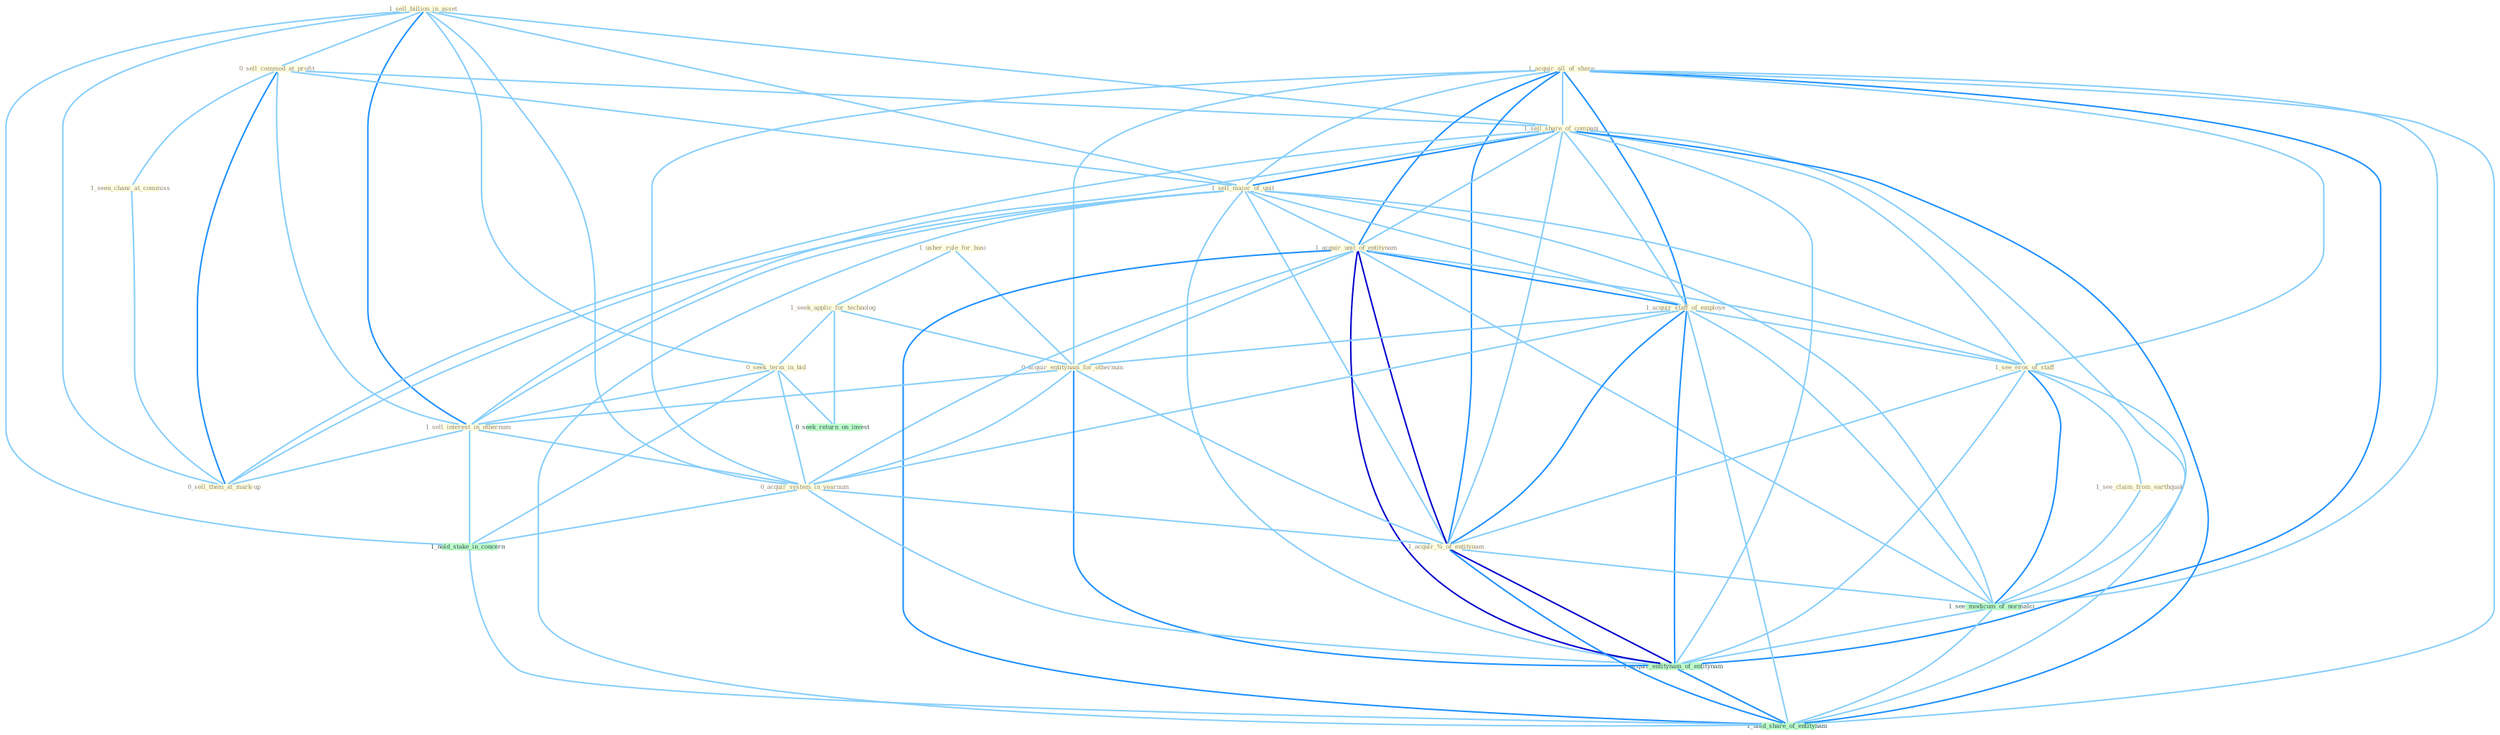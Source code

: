 Graph G{ 
    node
    [shape=polygon,style=filled,width=.5,height=.06,color="#BDFCC9",fixedsize=true,fontsize=4,
    fontcolor="#2f4f4f"];
    {node
    [color="#ffffe0", fontcolor="#8b7d6b"] "1_sell_billion_in_asset " "0_sell_commod_at_profit " "1_acquir_all_of_share " "1_sell_share_of_compani " "1_usher_rule_for_busi " "1_seek_applic_for_technolog " "1_sell_major_of_unit " "1_acquir_unit_of_entitynam " "1_acquir_staff_of_employe " "0_acquir_entitynam_for_othernum " "0_seek_term_in_bid " "1_seen_chanc_at_commiss " "1_see_eros_of_staff " "1_see_claim_from_earthquak " "1_sell_interest_in_othernum " "0_acquir_system_in_yearnum " "0_sell_them_at_mark-up " "1_acquir_%_of_entitynam "}
{node [color="#fff0f5", fontcolor="#b22222"]}
edge [color="#B0E2FF"];

	"1_sell_billion_in_asset " -- "0_sell_commod_at_profit " [w="1", color="#87cefa" ];
	"1_sell_billion_in_asset " -- "1_sell_share_of_compani " [w="1", color="#87cefa" ];
	"1_sell_billion_in_asset " -- "1_sell_major_of_unit " [w="1", color="#87cefa" ];
	"1_sell_billion_in_asset " -- "0_seek_term_in_bid " [w="1", color="#87cefa" ];
	"1_sell_billion_in_asset " -- "1_sell_interest_in_othernum " [w="2", color="#1e90ff" , len=0.8];
	"1_sell_billion_in_asset " -- "0_acquir_system_in_yearnum " [w="1", color="#87cefa" ];
	"1_sell_billion_in_asset " -- "0_sell_them_at_mark-up " [w="1", color="#87cefa" ];
	"1_sell_billion_in_asset " -- "1_hold_stake_in_concern " [w="1", color="#87cefa" ];
	"0_sell_commod_at_profit " -- "1_sell_share_of_compani " [w="1", color="#87cefa" ];
	"0_sell_commod_at_profit " -- "1_sell_major_of_unit " [w="1", color="#87cefa" ];
	"0_sell_commod_at_profit " -- "1_seen_chanc_at_commiss " [w="1", color="#87cefa" ];
	"0_sell_commod_at_profit " -- "1_sell_interest_in_othernum " [w="1", color="#87cefa" ];
	"0_sell_commod_at_profit " -- "0_sell_them_at_mark-up " [w="2", color="#1e90ff" , len=0.8];
	"1_acquir_all_of_share " -- "1_sell_share_of_compani " [w="1", color="#87cefa" ];
	"1_acquir_all_of_share " -- "1_sell_major_of_unit " [w="1", color="#87cefa" ];
	"1_acquir_all_of_share " -- "1_acquir_unit_of_entitynam " [w="2", color="#1e90ff" , len=0.8];
	"1_acquir_all_of_share " -- "1_acquir_staff_of_employe " [w="2", color="#1e90ff" , len=0.8];
	"1_acquir_all_of_share " -- "0_acquir_entitynam_for_othernum " [w="1", color="#87cefa" ];
	"1_acquir_all_of_share " -- "1_see_eros_of_staff " [w="1", color="#87cefa" ];
	"1_acquir_all_of_share " -- "0_acquir_system_in_yearnum " [w="1", color="#87cefa" ];
	"1_acquir_all_of_share " -- "1_acquir_%_of_entitynam " [w="2", color="#1e90ff" , len=0.8];
	"1_acquir_all_of_share " -- "1_see_modicum_of_normalci " [w="1", color="#87cefa" ];
	"1_acquir_all_of_share " -- "1_acquir_entitynam_of_entitynam " [w="2", color="#1e90ff" , len=0.8];
	"1_acquir_all_of_share " -- "1_hold_share_of_entitynam " [w="1", color="#87cefa" ];
	"1_sell_share_of_compani " -- "1_sell_major_of_unit " [w="2", color="#1e90ff" , len=0.8];
	"1_sell_share_of_compani " -- "1_acquir_unit_of_entitynam " [w="1", color="#87cefa" ];
	"1_sell_share_of_compani " -- "1_acquir_staff_of_employe " [w="1", color="#87cefa" ];
	"1_sell_share_of_compani " -- "1_see_eros_of_staff " [w="1", color="#87cefa" ];
	"1_sell_share_of_compani " -- "1_sell_interest_in_othernum " [w="1", color="#87cefa" ];
	"1_sell_share_of_compani " -- "0_sell_them_at_mark-up " [w="1", color="#87cefa" ];
	"1_sell_share_of_compani " -- "1_acquir_%_of_entitynam " [w="1", color="#87cefa" ];
	"1_sell_share_of_compani " -- "1_see_modicum_of_normalci " [w="1", color="#87cefa" ];
	"1_sell_share_of_compani " -- "1_acquir_entitynam_of_entitynam " [w="1", color="#87cefa" ];
	"1_sell_share_of_compani " -- "1_hold_share_of_entitynam " [w="2", color="#1e90ff" , len=0.8];
	"1_usher_rule_for_busi " -- "1_seek_applic_for_technolog " [w="1", color="#87cefa" ];
	"1_usher_rule_for_busi " -- "0_acquir_entitynam_for_othernum " [w="1", color="#87cefa" ];
	"1_seek_applic_for_technolog " -- "0_acquir_entitynam_for_othernum " [w="1", color="#87cefa" ];
	"1_seek_applic_for_technolog " -- "0_seek_term_in_bid " [w="1", color="#87cefa" ];
	"1_seek_applic_for_technolog " -- "0_seek_return_on_invest " [w="1", color="#87cefa" ];
	"1_sell_major_of_unit " -- "1_acquir_unit_of_entitynam " [w="1", color="#87cefa" ];
	"1_sell_major_of_unit " -- "1_acquir_staff_of_employe " [w="1", color="#87cefa" ];
	"1_sell_major_of_unit " -- "1_see_eros_of_staff " [w="1", color="#87cefa" ];
	"1_sell_major_of_unit " -- "1_sell_interest_in_othernum " [w="1", color="#87cefa" ];
	"1_sell_major_of_unit " -- "0_sell_them_at_mark-up " [w="1", color="#87cefa" ];
	"1_sell_major_of_unit " -- "1_acquir_%_of_entitynam " [w="1", color="#87cefa" ];
	"1_sell_major_of_unit " -- "1_see_modicum_of_normalci " [w="1", color="#87cefa" ];
	"1_sell_major_of_unit " -- "1_acquir_entitynam_of_entitynam " [w="1", color="#87cefa" ];
	"1_sell_major_of_unit " -- "1_hold_share_of_entitynam " [w="1", color="#87cefa" ];
	"1_acquir_unit_of_entitynam " -- "1_acquir_staff_of_employe " [w="2", color="#1e90ff" , len=0.8];
	"1_acquir_unit_of_entitynam " -- "0_acquir_entitynam_for_othernum " [w="1", color="#87cefa" ];
	"1_acquir_unit_of_entitynam " -- "1_see_eros_of_staff " [w="1", color="#87cefa" ];
	"1_acquir_unit_of_entitynam " -- "0_acquir_system_in_yearnum " [w="1", color="#87cefa" ];
	"1_acquir_unit_of_entitynam " -- "1_acquir_%_of_entitynam " [w="3", color="#0000cd" , len=0.6];
	"1_acquir_unit_of_entitynam " -- "1_see_modicum_of_normalci " [w="1", color="#87cefa" ];
	"1_acquir_unit_of_entitynam " -- "1_acquir_entitynam_of_entitynam " [w="3", color="#0000cd" , len=0.6];
	"1_acquir_unit_of_entitynam " -- "1_hold_share_of_entitynam " [w="2", color="#1e90ff" , len=0.8];
	"1_acquir_staff_of_employe " -- "0_acquir_entitynam_for_othernum " [w="1", color="#87cefa" ];
	"1_acquir_staff_of_employe " -- "1_see_eros_of_staff " [w="1", color="#87cefa" ];
	"1_acquir_staff_of_employe " -- "0_acquir_system_in_yearnum " [w="1", color="#87cefa" ];
	"1_acquir_staff_of_employe " -- "1_acquir_%_of_entitynam " [w="2", color="#1e90ff" , len=0.8];
	"1_acquir_staff_of_employe " -- "1_see_modicum_of_normalci " [w="1", color="#87cefa" ];
	"1_acquir_staff_of_employe " -- "1_acquir_entitynam_of_entitynam " [w="2", color="#1e90ff" , len=0.8];
	"1_acquir_staff_of_employe " -- "1_hold_share_of_entitynam " [w="1", color="#87cefa" ];
	"0_acquir_entitynam_for_othernum " -- "1_sell_interest_in_othernum " [w="1", color="#87cefa" ];
	"0_acquir_entitynam_for_othernum " -- "0_acquir_system_in_yearnum " [w="1", color="#87cefa" ];
	"0_acquir_entitynam_for_othernum " -- "1_acquir_%_of_entitynam " [w="1", color="#87cefa" ];
	"0_acquir_entitynam_for_othernum " -- "1_acquir_entitynam_of_entitynam " [w="2", color="#1e90ff" , len=0.8];
	"0_seek_term_in_bid " -- "1_sell_interest_in_othernum " [w="1", color="#87cefa" ];
	"0_seek_term_in_bid " -- "0_acquir_system_in_yearnum " [w="1", color="#87cefa" ];
	"0_seek_term_in_bid " -- "1_hold_stake_in_concern " [w="1", color="#87cefa" ];
	"0_seek_term_in_bid " -- "0_seek_return_on_invest " [w="1", color="#87cefa" ];
	"1_seen_chanc_at_commiss " -- "0_sell_them_at_mark-up " [w="1", color="#87cefa" ];
	"1_see_eros_of_staff " -- "1_see_claim_from_earthquak " [w="1", color="#87cefa" ];
	"1_see_eros_of_staff " -- "1_acquir_%_of_entitynam " [w="1", color="#87cefa" ];
	"1_see_eros_of_staff " -- "1_see_modicum_of_normalci " [w="2", color="#1e90ff" , len=0.8];
	"1_see_eros_of_staff " -- "1_acquir_entitynam_of_entitynam " [w="1", color="#87cefa" ];
	"1_see_eros_of_staff " -- "1_hold_share_of_entitynam " [w="1", color="#87cefa" ];
	"1_see_claim_from_earthquak " -- "1_see_modicum_of_normalci " [w="1", color="#87cefa" ];
	"1_sell_interest_in_othernum " -- "0_acquir_system_in_yearnum " [w="1", color="#87cefa" ];
	"1_sell_interest_in_othernum " -- "0_sell_them_at_mark-up " [w="1", color="#87cefa" ];
	"1_sell_interest_in_othernum " -- "1_hold_stake_in_concern " [w="1", color="#87cefa" ];
	"0_acquir_system_in_yearnum " -- "1_acquir_%_of_entitynam " [w="1", color="#87cefa" ];
	"0_acquir_system_in_yearnum " -- "1_hold_stake_in_concern " [w="1", color="#87cefa" ];
	"0_acquir_system_in_yearnum " -- "1_acquir_entitynam_of_entitynam " [w="1", color="#87cefa" ];
	"1_acquir_%_of_entitynam " -- "1_see_modicum_of_normalci " [w="1", color="#87cefa" ];
	"1_acquir_%_of_entitynam " -- "1_acquir_entitynam_of_entitynam " [w="3", color="#0000cd" , len=0.6];
	"1_acquir_%_of_entitynam " -- "1_hold_share_of_entitynam " [w="2", color="#1e90ff" , len=0.8];
	"1_hold_stake_in_concern " -- "1_hold_share_of_entitynam " [w="1", color="#87cefa" ];
	"1_see_modicum_of_normalci " -- "1_acquir_entitynam_of_entitynam " [w="1", color="#87cefa" ];
	"1_see_modicum_of_normalci " -- "1_hold_share_of_entitynam " [w="1", color="#87cefa" ];
	"1_acquir_entitynam_of_entitynam " -- "1_hold_share_of_entitynam " [w="2", color="#1e90ff" , len=0.8];
}